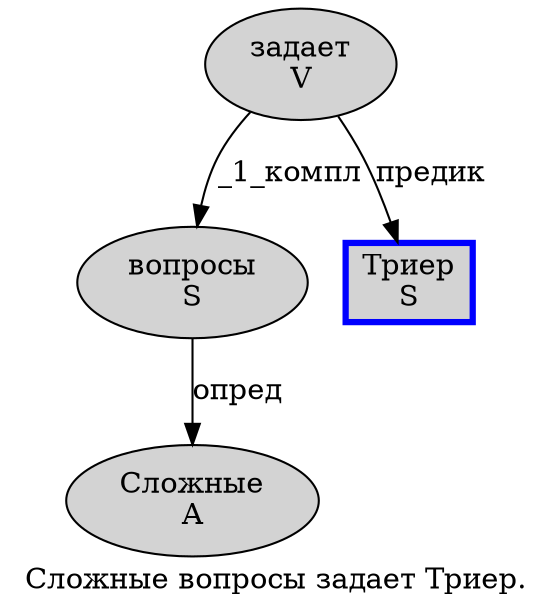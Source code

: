 digraph SENTENCE_1784 {
	graph [label="Сложные вопросы задает Триер."]
	node [style=filled]
		0 [label="Сложные
A" color="" fillcolor=lightgray penwidth=1 shape=ellipse]
		1 [label="вопросы
S" color="" fillcolor=lightgray penwidth=1 shape=ellipse]
		2 [label="задает
V" color="" fillcolor=lightgray penwidth=1 shape=ellipse]
		3 [label="Триер
S" color=blue fillcolor=lightgray penwidth=3 shape=box]
			1 -> 0 [label="опред"]
			2 -> 1 [label="_1_компл"]
			2 -> 3 [label="предик"]
}